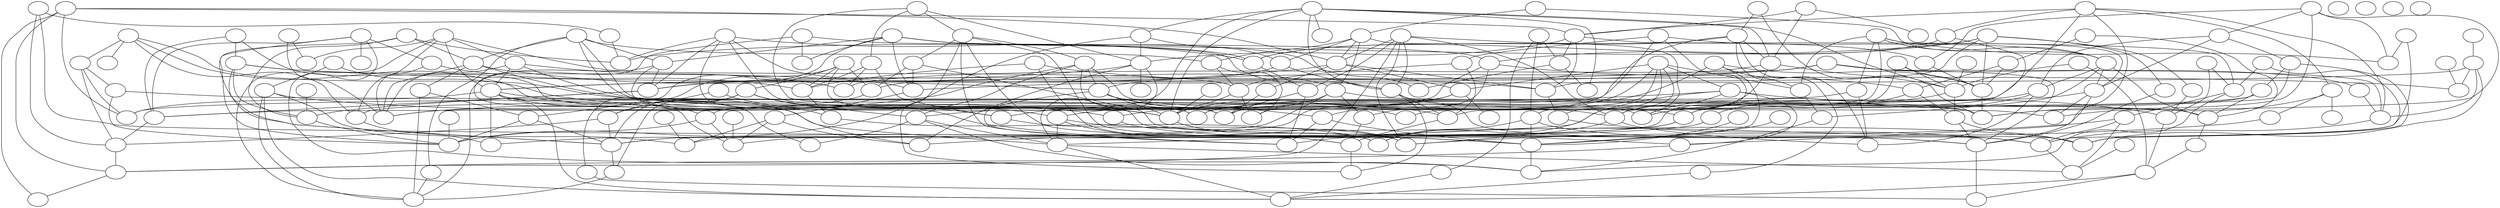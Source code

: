 /* Created with the Wolfram Language for Students - Personal Use Only : www.wolfram.com */

graph {
	1 [label=""];
	2 [label=""];
	3 [label=""];
	4 [label=""];
	5 [label=""];
	6 [label=""];
	7 [label=""];
	8 [label=""];
	9 [label=""];
	10 [label=""];
	11 [label=""];
	12 [label=""];
	13 [label=""];
	14 [label=""];
	15 [label=""];
	16 [label=""];
	17 [label=""];
	18 [label=""];
	19 [label=""];
	20 [label=""];
	21 [label=""];
	22 [label=""];
	23 [label=""];
	24 [label=""];
	25 [label=""];
	26 [label=""];
	27 [label=""];
	28 [label=""];
	29 [label=""];
	30 [label=""];
	31 [label=""];
	32 [label=""];
	33 [label=""];
	34 [label=""];
	35 [label=""];
	36 [label=""];
	37 [label=""];
	38 [label=""];
	39 [label=""];
	40 [label=""];
	41 [label=""];
	42 [label=""];
	43 [label=""];
	44 [label=""];
	45 [label=""];
	46 [label=""];
	47 [label=""];
	48 [label=""];
	49 [label=""];
	50 [label=""];
	51 [label=""];
	52 [label=""];
	53 [label=""];
	54 [label=""];
	55 [label=""];
	56 [label=""];
	57 [label=""];
	58 [label=""];
	59 [label=""];
	60 [label=""];
	61 [label=""];
	62 [label=""];
	63 [label=""];
	64 [label=""];
	65 [label=""];
	66 [label=""];
	67 [label=""];
	68 [label=""];
	69 [label=""];
	70 [label=""];
	71 [label=""];
	72 [label=""];
	73 [label=""];
	74 [label=""];
	75 [label=""];
	76 [label=""];
	77 [label=""];
	78 [label=""];
	79 [label=""];
	80 [label=""];
	81 [label=""];
	82 [label=""];
	83 [label=""];
	84 [label=""];
	85 [label=""];
	86 [label=""];
	87 [label=""];
	88 [label=""];
	89 [label=""];
	90 [label=""];
	91 [label=""];
	92 [label=""];
	93 [label=""];
	94 [label=""];
	95 [label=""];
	96 [label=""];
	97 [label=""];
	98 [label=""];
	99 [label=""];
	100 [label=""];
	101 [label=""];
	102 [label=""];
	103 [label=""];
	104 [label=""];
	105 [label=""];
	106 [label=""];
	107 [label=""];
	108 [label=""];
	109 [label=""];
	110 [label=""];
	111 [label=""];
	112 [label=""];
	113 [label=""];
	114 [label=""];
	115 [label=""];
	116 [label=""];
	117 [label=""];
	118 [label=""];
	119 [label=""];
	120 [label=""];
	121 [label=""];
	122 [label=""];
	123 [label=""];
	124 [label=""];
	125 [label=""];
	126 [label=""];
	127 [label=""];
	128 [label=""];
	129 [label=""];
	130 [label=""];
	131 [label=""];
	132 [label=""];
	133 [label=""];
	134 [label=""];
	135 [label=""];
	136 [label=""];
	137 [label=""];
	138 [label=""];
	139 [label=""];
	140 [label=""];
	141 [label=""];
	142 [label=""];
	143 [label=""];
	144 [label=""];
	145 [label=""];
	146 [label=""];
	147 [label=""];
	148 [label=""];
	149 [label=""];
	150 [label=""];
	151 [label=""];
	152 [label=""];
	153 [label=""];
	154 [label=""];
	155 [label=""];
	156 [label=""];
	157 [label=""];
	158 [label=""];
	159 [label=""];
	160 [label=""];
	161 [label=""];
	162 [label=""];
	163 [label=""];
	164 [label=""];
	165 [label=""];
	166 [label=""];
	167 [label=""];
	168 [label=""];
	169 [label=""];
	170 [label=""];
	171 [label=""];
	172 [label=""];
	173 [label=""];
	174 [label=""];
	175 [label=""];
	176 [label=""];
	177 [label=""];
	178 [label=""];
	179 [label=""];
	180 [label=""];
	181 [label=""];
	182 [label=""];
	183 [label=""];
	184 [label=""];
	185 [label=""];
	186 [label=""];
	187 [label=""];
	188 [label=""];
	189 [label=""];
	190 [label=""];
	191 [label=""];
	192 [label=""];
	193 [label=""];
	194 [label=""];
	195 [label=""];
	196 [label=""];
	197 [label=""];
	198 [label=""];
	199 [label=""];
	200 [label=""];
	1 -- 48;
	1 -- 59;
	1 -- 77;
	1 -- 92;
	1 -- 95;
	1 -- 107;
	2 -- 69;
	2 -- 77;
	2 -- 108;
	2 -- 168;
	3 -- 43;
	3 -- 49;
	3 -- 84;
	3 -- 114;
	4 -- 147;
	4 -- 153;
	4 -- 187;
	5 -- 48;
	5 -- 191;
	6 -- 107;
	6 -- 167;
	6 -- 170;
	6 -- 189;
	7 -- 25;
	7 -- 48;
	7 -- 93;
	7 -- 128;
	7 -- 181;
	8 -- 53;
	8 -- 72;
	8 -- 80;
	8 -- 127;
	8 -- 158;
	8 -- 178;
	8 -- 188;
	9 -- 62;
	9 -- 193;
	10 -- 62;
	10 -- 86;
	10 -- 90;
	10 -- 98;
	10 -- 119;
	10 -- 190;
	11 -- 32;
	11 -- 42;
	11 -- 56;
	11 -- 74;
	11 -- 80;
	11 -- 140;
	11 -- 145;
	11 -- 150;
	12 -- 82;
	12 -- 189;
	13 -- 46;
	13 -- 80;
	13 -- 93;
	13 -- 117;
	13 -- 122;
	13 -- 151;
	13 -- 165;
	14 -- 40;
	14 -- 105;
	14 -- 167;
	15 -- 46;
	15 -- 51;
	15 -- 120;
	15 -- 151;
	15 -- 174;
	16 -- 61;
	16 -- 68;
	16 -- 91;
	16 -- 147;
	16 -- 161;
	16 -- 170;
	17 -- 19;
	17 -- 23;
	17 -- 51;
	17 -- 109;
	17 -- 131;
	17 -- 171;
	18 -- 74;
	19 -- 72;
	19 -- 168;
	20 -- 100;
	21 -- 37;
	21 -- 77;
	22 -- 29;
	22 -- 161;
	22 -- 195;
	22 -- 197;
	23 -- 152;
	23 -- 160;
	23 -- 181;
	24 -- 29;
	24 -- 53;
	24 -- 64;
	24 -- 128;
	24 -- 177;
	24 -- 185;
	25 -- 35;
	25 -- 92;
	25 -- 94;
	26 -- 60;
	26 -- 87;
	26 -- 144;
	26 -- 153;
	26 -- 179;
	27 -- 36;
	27 -- 181;
	28 -- 74;
	28 -- 183;
	29 -- 65;
	29 -- 78;
	29 -- 121;
	29 -- 193;
	30 -- 91;
	30 -- 176;
	30 -- 188;
	31 -- 42;
	31 -- 51;
	31 -- 124;
	32 -- 76;
	32 -- 84;
	32 -- 197;
	33 -- 57;
	33 -- 65;
	33 -- 116;
	33 -- 119;
	33 -- 171;
	33 -- 179;
	34 -- 45;
	34 -- 72;
	34 -- 103;
	34 -- 146;
	34 -- 161;
	34 -- 169;
	35 -- 54;
	35 -- 121;
	35 -- 157;
	36 -- 42;
	36 -- 72;
	36 -- 105;
	36 -- 112;
	36 -- 173;
	37 -- 45;
	37 -- 46;
	37 -- 64;
	37 -- 76;
	37 -- 187;
	38 -- 105;
	38 -- 142;
	38 -- 155;
	38 -- 180;
	38 -- 192;
	39 -- 79;
	39 -- 134;
	40 -- 100;
	40 -- 127;
	40 -- 180;
	40 -- 195;
	42 -- 74;
	42 -- 103;
	42 -- 117;
	43 -- 116;
	43 -- 150;
	43 -- 153;
	44 -- 197;
	45 -- 108;
	45 -- 154;
	45 -- 166;
	45 -- 181;
	46 -- 83;
	46 -- 119;
	46 -- 143;
	46 -- 147;
	47 -- 74;
	47 -- 170;
	47 -- 180;
	49 -- 58;
	49 -- 118;
	49 -- 175;
	49 -- 182;
	49 -- 189;
	49 -- 194;
	50 -- 73;
	51 -- 84;
	51 -- 125;
	51 -- 133;
	51 -- 147;
	52 -- 123;
	52 -- 133;
	53 -- 103;
	53 -- 145;
	53 -- 190;
	54 -- 86;
	54 -- 134;
	54 -- 169;
	55 -- 159;
	57 -- 171;
	58 -- 65;
	58 -- 109;
	58 -- 168;
	58 -- 169;
	58 -- 193;
	59 -- 120;
	59 -- 173;
	60 -- 82;
	60 -- 109;
	60 -- 113;
	60 -- 150;
	60 -- 180;
	60 -- 184;
	61 -- 123;
	63 -- 88;
	63 -- 102;
	64 -- 98;
	64 -- 154;
	65 -- 95;
	65 -- 132;
	65 -- 145;
	65 -- 182;
	66 -- 81;
	66 -- 86;
	66 -- 104;
	66 -- 145;
	66 -- 181;
	67 -- 75;
	67 -- 83;
	67 -- 107;
	67 -- 132;
	67 -- 163;
	67 -- 164;
	67 -- 167;
	68 -- 179;
	69 -- 98;
	69 -- 121;
	70 -- 85;
	70 -- 136;
	70 -- 179;
	71 -- 145;
	72 -- 122;
	73 -- 100;
	73 -- 127;
	73 -- 157;
	73 -- 171;
	74 -- 135;
	74 -- 168;
	75 -- 102;
	75 -- 123;
	75 -- 131;
	75 -- 148;
	75 -- 168;
	76 -- 80;
	76 -- 144;
	77 -- 92;
	77 -- 94;
	77 -- 134;
	77 -- 186;
	78 -- 178;
	78 -- 190;
	79 -- 97;
	79 -- 170;
	80 -- 121;
	80 -- 191;
	80 -- 194;
	81 -- 89;
	81 -- 120;
	81 -- 136;
	82 -- 136;
	82 -- 180;
	83 -- 113;
	83 -- 130;
	83 -- 145;
	84 -- 103;
	84 -- 110;
	84 -- 146;
	84 -- 148;
	85 -- 161;
	86 -- 166;
	87 -- 200;
	88 -- 117;
	88 -- 159;
	88 -- 190;
	88 -- 198;
	89 -- 134;
	89 -- 197;
	90 -- 116;
	90 -- 119;
	90 -- 145;
	90 -- 193;
	91 -- 97;
	91 -- 172;
	91 -- 180;
	92 -- 114;
	92 -- 128;
	92 -- 179;
	93 -- 170;
	94 -- 114;
	94 -- 117;
	94 -- 173;
	96 -- 176;
	97 -- 135;
	97 -- 141;
	98 -- 145;
	98 -- 154;
	99 -- 196;
	101 -- 133;
	101 -- 157;
	102 -- 131;
	103 -- 105;
	103 -- 195;
	105 -- 136;
	107 -- 186;
	108 -- 175;
	109 -- 138;
	109 -- 148;
	109 -- 192;
	111 -- 125;
	111 -- 139;
	111 -- 164;
	112 -- 198;
	113 -- 148;
	113 -- 157;
	113 -- 175;
	114 -- 159;
	114 -- 176;
	117 -- 165;
	117 -- 173;
	118 -- 127;
	118 -- 144;
	118 -- 157;
	119 -- 120;
	119 -- 138;
	119 -- 148;
	119 -- 166;
	119 -- 167;
	119 -- 172;
	119 -- 198;
	121 -- 175;
	122 -- 169;
	122 -- 182;
	123 -- 183;
	125 -- 140;
	125 -- 158;
	126 -- 189;
	127 -- 137;
	129 -- 189;
	131 -- 151;
	132 -- 182;
	132 -- 189;
	133 -- 149;
	133 -- 192;
	134 -- 162;
	135 -- 157;
	135 -- 179;
	136 -- 151;
	137 -- 146;
	137 -- 159;
	137 -- 176;
	139 -- 198;
	141 -- 146;
	142 -- 153;
	142 -- 193;
	143 -- 169;
	144 -- 193;
	145 -- 165;
	147 -- 163;
	148 -- 196;
	148 -- 198;
	149 -- 165;
	149 -- 191;
	149 -- 196;
	150 -- 165;
	151 -- 174;
	153 -- 185;
	156 -- 195;
	160 -- 182;
	162 -- 183;
	163 -- 191;
	164 -- 187;
	164 -- 189;
	164 -- 191;
	170 -- 181;
	171 -- 191;
	172 -- 176;
	172 -- 197;
	175 -- 194;
	177 -- 190;
	178 -- 180;
	178 -- 197;
	179 -- 200;
	180 -- 184;
	183 -- 198;
	183 -- 200;
	184 -- 190;
	185 -- 187;
	186 -- 192;
	189 -- 192;
	191 -- 196;
	195 -- 197;
}